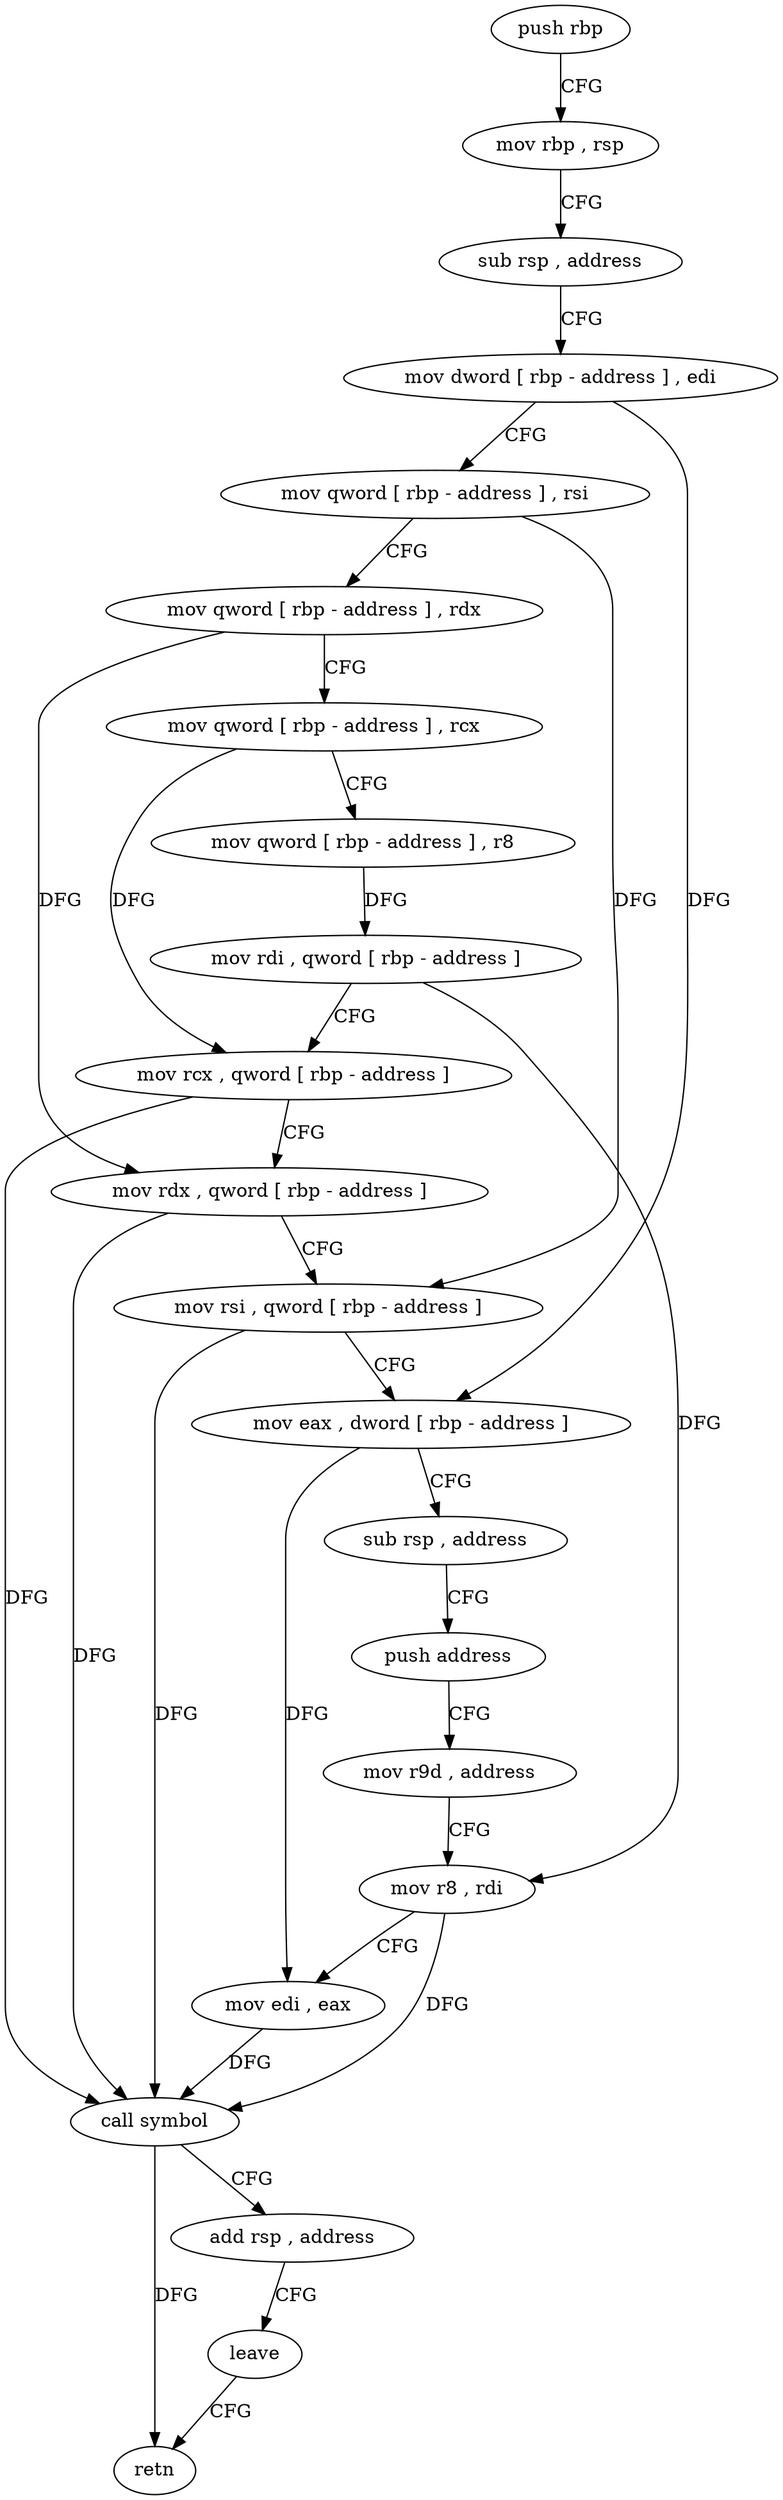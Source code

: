 digraph "func" {
"4207099" [label = "push rbp" ]
"4207100" [label = "mov rbp , rsp" ]
"4207103" [label = "sub rsp , address" ]
"4207107" [label = "mov dword [ rbp - address ] , edi" ]
"4207110" [label = "mov qword [ rbp - address ] , rsi" ]
"4207114" [label = "mov qword [ rbp - address ] , rdx" ]
"4207118" [label = "mov qword [ rbp - address ] , rcx" ]
"4207122" [label = "mov qword [ rbp - address ] , r8" ]
"4207126" [label = "mov rdi , qword [ rbp - address ]" ]
"4207130" [label = "mov rcx , qword [ rbp - address ]" ]
"4207134" [label = "mov rdx , qword [ rbp - address ]" ]
"4207138" [label = "mov rsi , qword [ rbp - address ]" ]
"4207142" [label = "mov eax , dword [ rbp - address ]" ]
"4207145" [label = "sub rsp , address" ]
"4207149" [label = "push address" ]
"4207151" [label = "mov r9d , address" ]
"4207157" [label = "mov r8 , rdi" ]
"4207160" [label = "mov edi , eax" ]
"4207162" [label = "call symbol" ]
"4207167" [label = "add rsp , address" ]
"4207171" [label = "leave" ]
"4207172" [label = "retn" ]
"4207099" -> "4207100" [ label = "CFG" ]
"4207100" -> "4207103" [ label = "CFG" ]
"4207103" -> "4207107" [ label = "CFG" ]
"4207107" -> "4207110" [ label = "CFG" ]
"4207107" -> "4207142" [ label = "DFG" ]
"4207110" -> "4207114" [ label = "CFG" ]
"4207110" -> "4207138" [ label = "DFG" ]
"4207114" -> "4207118" [ label = "CFG" ]
"4207114" -> "4207134" [ label = "DFG" ]
"4207118" -> "4207122" [ label = "CFG" ]
"4207118" -> "4207130" [ label = "DFG" ]
"4207122" -> "4207126" [ label = "DFG" ]
"4207126" -> "4207130" [ label = "CFG" ]
"4207126" -> "4207157" [ label = "DFG" ]
"4207130" -> "4207134" [ label = "CFG" ]
"4207130" -> "4207162" [ label = "DFG" ]
"4207134" -> "4207138" [ label = "CFG" ]
"4207134" -> "4207162" [ label = "DFG" ]
"4207138" -> "4207142" [ label = "CFG" ]
"4207138" -> "4207162" [ label = "DFG" ]
"4207142" -> "4207145" [ label = "CFG" ]
"4207142" -> "4207160" [ label = "DFG" ]
"4207145" -> "4207149" [ label = "CFG" ]
"4207149" -> "4207151" [ label = "CFG" ]
"4207151" -> "4207157" [ label = "CFG" ]
"4207157" -> "4207160" [ label = "CFG" ]
"4207157" -> "4207162" [ label = "DFG" ]
"4207160" -> "4207162" [ label = "DFG" ]
"4207162" -> "4207167" [ label = "CFG" ]
"4207162" -> "4207172" [ label = "DFG" ]
"4207167" -> "4207171" [ label = "CFG" ]
"4207171" -> "4207172" [ label = "CFG" ]
}
